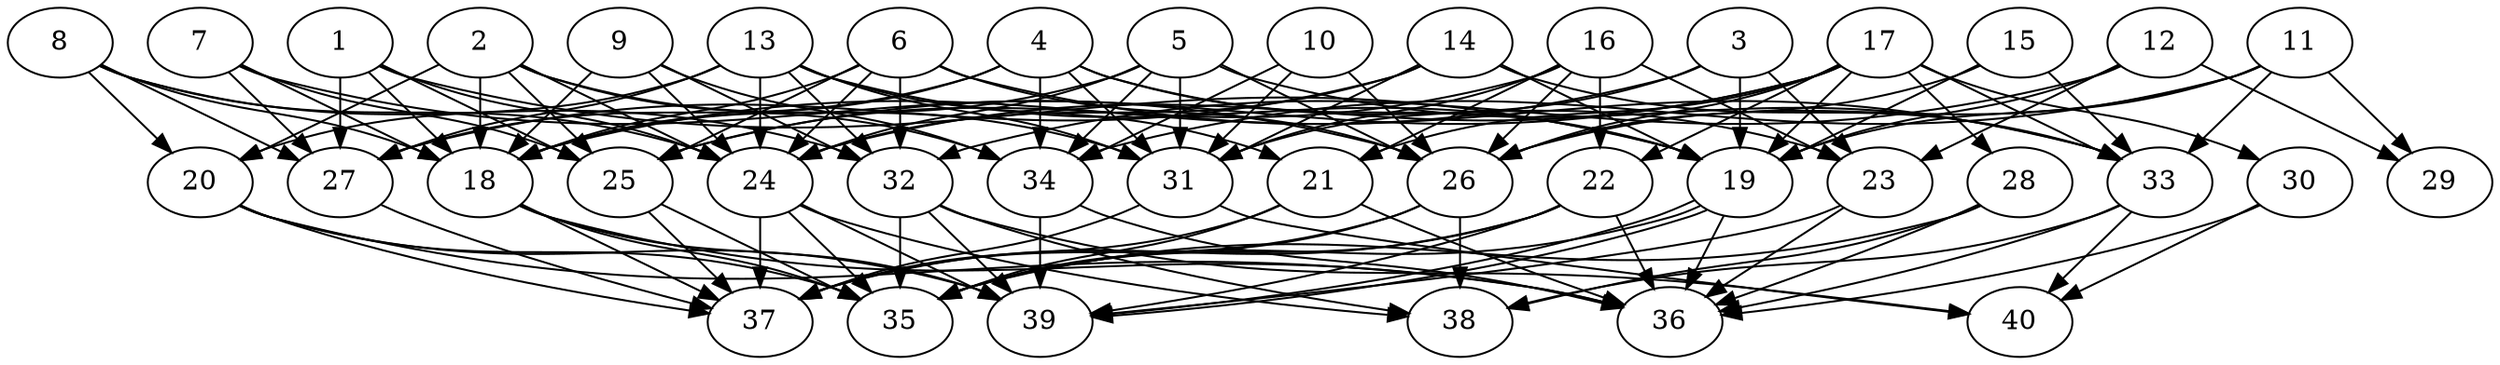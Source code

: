 // DAG (tier=3-complex, mode=compute, n=40, ccr=0.497, fat=0.704, density=0.628, regular=0.365, jump=0.278, mindata=1048576, maxdata=16777216)
// DAG automatically generated by daggen at Sun Aug 24 16:33:34 2025
// /home/ermia/Project/Environments/daggen/bin/daggen --dot --ccr 0.497 --fat 0.704 --regular 0.365 --density 0.628 --jump 0.278 --mindata 1048576 --maxdata 16777216 -n 40 
digraph G {
  1 [size="1421009762036001536", alpha="0.10", expect_size="710504881018000768"]
  1 -> 18 [size ="504230913769472"]
  1 -> 19 [size ="504230913769472"]
  1 -> 24 [size ="504230913769472"]
  1 -> 25 [size ="504230913769472"]
  1 -> 27 [size ="504230913769472"]
  2 [size="4152696042946936", alpha="0.12", expect_size="2076348021473468"]
  2 -> 18 [size ="149104621518848"]
  2 -> 20 [size ="149104621518848"]
  2 -> 24 [size ="149104621518848"]
  2 -> 25 [size ="149104621518848"]
  2 -> 31 [size ="149104621518848"]
  2 -> 34 [size ="149104621518848"]
  3 [size="1795321614102761046016", alpha="0.09", expect_size="897660807051380523008"]
  3 -> 18 [size ="1181729725349888"]
  3 -> 19 [size ="1181729725349888"]
  3 -> 23 [size ="1181729725349888"]
  3 -> 31 [size ="1181729725349888"]
  4 [size="658481201520536715264", alpha="0.11", expect_size="329240600760268357632"]
  4 -> 18 [size ="605506636873728"]
  4 -> 19 [size ="605506636873728"]
  4 -> 23 [size ="605506636873728"]
  4 -> 27 [size ="605506636873728"]
  4 -> 31 [size ="605506636873728"]
  4 -> 34 [size ="605506636873728"]
  5 [size="533702745463618944", alpha="0.13", expect_size="266851372731809472"]
  5 -> 18 [size ="292304476700672"]
  5 -> 24 [size ="292304476700672"]
  5 -> 26 [size ="292304476700672"]
  5 -> 31 [size ="292304476700672"]
  5 -> 33 [size ="292304476700672"]
  5 -> 34 [size ="292304476700672"]
  6 [size="31334317886639456", alpha="0.01", expect_size="15667158943319728"]
  6 -> 18 [size ="844574750670848"]
  6 -> 24 [size ="844574750670848"]
  6 -> 25 [size ="844574750670848"]
  6 -> 26 [size ="844574750670848"]
  6 -> 32 [size ="844574750670848"]
  6 -> 33 [size ="844574750670848"]
  7 [size="18852589485148468", alpha="0.10", expect_size="9426294742574234"]
  7 -> 18 [size ="418355349553152"]
  7 -> 25 [size ="418355349553152"]
  7 -> 26 [size ="418355349553152"]
  7 -> 27 [size ="418355349553152"]
  8 [size="26540290014394464", alpha="0.17", expect_size="13270145007197232"]
  8 -> 18 [size ="458367499763712"]
  8 -> 20 [size ="458367499763712"]
  8 -> 24 [size ="458367499763712"]
  8 -> 27 [size ="458367499763712"]
  8 -> 32 [size ="458367499763712"]
  9 [size="2572530160289056768", alpha="0.01", expect_size="1286265080144528384"]
  9 -> 18 [size ="1648632935743488"]
  9 -> 24 [size ="1648632935743488"]
  9 -> 32 [size ="1648632935743488"]
  9 -> 34 [size ="1648632935743488"]
  10 [size="2511906438905856000000", alpha="0.10", expect_size="1255953219452928000000"]
  10 -> 26 [size ="1478287687680000"]
  10 -> 31 [size ="1478287687680000"]
  10 -> 34 [size ="1478287687680000"]
  11 [size="8328972168336594", alpha="0.16", expect_size="4164486084168297"]
  11 -> 19 [size ="295681394737152"]
  11 -> 26 [size ="295681394737152"]
  11 -> 29 [size ="295681394737152"]
  11 -> 33 [size ="295681394737152"]
  11 -> 34 [size ="295681394737152"]
  12 [size="69919794414493704", alpha="0.01", expect_size="34959897207246852"]
  12 -> 19 [size ="1264370667487232"]
  12 -> 23 [size ="1264370667487232"]
  12 -> 29 [size ="1264370667487232"]
  12 -> 32 [size ="1264370667487232"]
  13 [size="1266668959172571392", alpha="0.00", expect_size="633334479586285696"]
  13 -> 19 [size ="479185508237312"]
  13 -> 20 [size ="479185508237312"]
  13 -> 21 [size ="479185508237312"]
  13 -> 24 [size ="479185508237312"]
  13 -> 27 [size ="479185508237312"]
  13 -> 31 [size ="479185508237312"]
  13 -> 32 [size ="479185508237312"]
  14 [size="285696017287044096", alpha="0.16", expect_size="142848008643522048"]
  14 -> 19 [size ="446172015624192"]
  14 -> 24 [size ="446172015624192"]
  14 -> 27 [size ="446172015624192"]
  14 -> 31 [size ="446172015624192"]
  14 -> 33 [size ="446172015624192"]
  15 [size="24092369623440712", alpha="0.04", expect_size="12046184811720356"]
  15 -> 19 [size ="1383208318926848"]
  15 -> 26 [size ="1383208318926848"]
  15 -> 33 [size ="1383208318926848"]
  16 [size="7767285687224631296", alpha="0.18", expect_size="3883642843612315648"]
  16 -> 21 [size ="31376380264448"]
  16 -> 22 [size ="31376380264448"]
  16 -> 23 [size ="31376380264448"]
  16 -> 25 [size ="31376380264448"]
  16 -> 26 [size ="31376380264448"]
  16 -> 31 [size ="31376380264448"]
  17 [size="26627265769125744", alpha="0.17", expect_size="13313632884562872"]
  17 -> 19 [size ="22452075757568"]
  17 -> 21 [size ="22452075757568"]
  17 -> 22 [size ="22452075757568"]
  17 -> 24 [size ="22452075757568"]
  17 -> 25 [size ="22452075757568"]
  17 -> 26 [size ="22452075757568"]
  17 -> 28 [size ="22452075757568"]
  17 -> 30 [size ="22452075757568"]
  17 -> 33 [size ="22452075757568"]
  18 [size="79273298608041520", alpha="0.05", expect_size="39636649304020760"]
  18 -> 35 [size ="1931988495761408"]
  18 -> 36 [size ="1931988495761408"]
  18 -> 37 [size ="1931988495761408"]
  18 -> 39 [size ="1931988495761408"]
  19 [size="2530668877963965952", alpha="0.14", expect_size="1265334438981982976"]
  19 -> 35 [size ="2045641383477248"]
  19 -> 36 [size ="2045641383477248"]
  19 -> 39 [size ="2045641383477248"]
  19 -> 39 [size ="2045641383477248"]
  20 [size="3326144015048815", alpha="0.12", expect_size="1663072007524407"]
  20 -> 35 [size ="104707351642112"]
  20 -> 36 [size ="104707351642112"]
  20 -> 37 [size ="104707351642112"]
  20 -> 39 [size ="104707351642112"]
  21 [size="8802619249574219", alpha="0.14", expect_size="4401309624787109"]
  21 -> 35 [size ="285119558451200"]
  21 -> 36 [size ="285119558451200"]
  21 -> 37 [size ="285119558451200"]
  22 [size="1396511070803602944", alpha="0.06", expect_size="698255535401801472"]
  22 -> 35 [size ="671798324625408"]
  22 -> 36 [size ="671798324625408"]
  22 -> 37 [size ="671798324625408"]
  22 -> 39 [size ="671798324625408"]
  23 [size="83486435301252656", alpha="0.18", expect_size="41743217650626328"]
  23 -> 36 [size ="1583434661101568"]
  23 -> 39 [size ="1583434661101568"]
  24 [size="15357025095921456", alpha="0.09", expect_size="7678512547960728"]
  24 -> 35 [size ="422512450076672"]
  24 -> 37 [size ="422512450076672"]
  24 -> 38 [size ="422512450076672"]
  24 -> 39 [size ="422512450076672"]
  25 [size="4192374037954451456", alpha="0.16", expect_size="2096187018977225728"]
  25 -> 35 [size ="1756657067491328"]
  25 -> 37 [size ="1756657067491328"]
  26 [size="264542028534766370816", alpha="0.06", expect_size="132271014267383185408"]
  26 -> 35 [size ="329675322687488"]
  26 -> 37 [size ="329675322687488"]
  26 -> 38 [size ="329675322687488"]
  27 [size="3882756256651464933376", alpha="0.02", expect_size="1941378128325732466688"]
  27 -> 37 [size ="1976287266603008"]
  28 [size="746541534297137872896", alpha="0.16", expect_size="373270767148568936448"]
  28 -> 35 [size ="658353734811648"]
  28 -> 36 [size ="658353734811648"]
  28 -> 38 [size ="658353734811648"]
  29 [size="23570780520448000000", alpha="0.13", expect_size="11785390260224000000"]
  30 [size="4032628663312099311616", alpha="0.15", expect_size="2016314331656049655808"]
  30 -> 36 [size ="2026821373657088"]
  30 -> 40 [size ="2026821373657088"]
  31 [size="2424720968359471104", alpha="0.05", expect_size="1212360484179735552"]
  31 -> 37 [size ="1718026521018368"]
  31 -> 40 [size ="1718026521018368"]
  32 [size="2897258196774564352", alpha="0.15", expect_size="1448629098387282176"]
  32 -> 35 [size ="1821336456396800"]
  32 -> 38 [size ="1821336456396800"]
  32 -> 39 [size ="1821336456396800"]
  32 -> 40 [size ="1821336456396800"]
  33 [size="9047329204248166", alpha="0.11", expect_size="4523664602124083"]
  33 -> 36 [size ="145379349757952"]
  33 -> 38 [size ="145379349757952"]
  33 -> 40 [size ="145379349757952"]
  34 [size="34826782547698032", alpha="0.10", expect_size="17413391273849016"]
  34 -> 36 [size ="833667924492288"]
  34 -> 39 [size ="833667924492288"]
  35 [size="1677733708440520359936", alpha="0.04", expect_size="838866854220260179968"]
  36 [size="16672009148027778", alpha="0.13", expect_size="8336004574013889"]
  37 [size="32995412429771500", alpha="0.11", expect_size="16497706214885750"]
  38 [size="826688646681526656", alpha="0.10", expect_size="413344323340763328"]
  39 [size="2303788632099628544", alpha="0.09", expect_size="1151894316049814272"]
  40 [size="429136063904616546304", alpha="0.12", expect_size="214568031952308273152"]
}